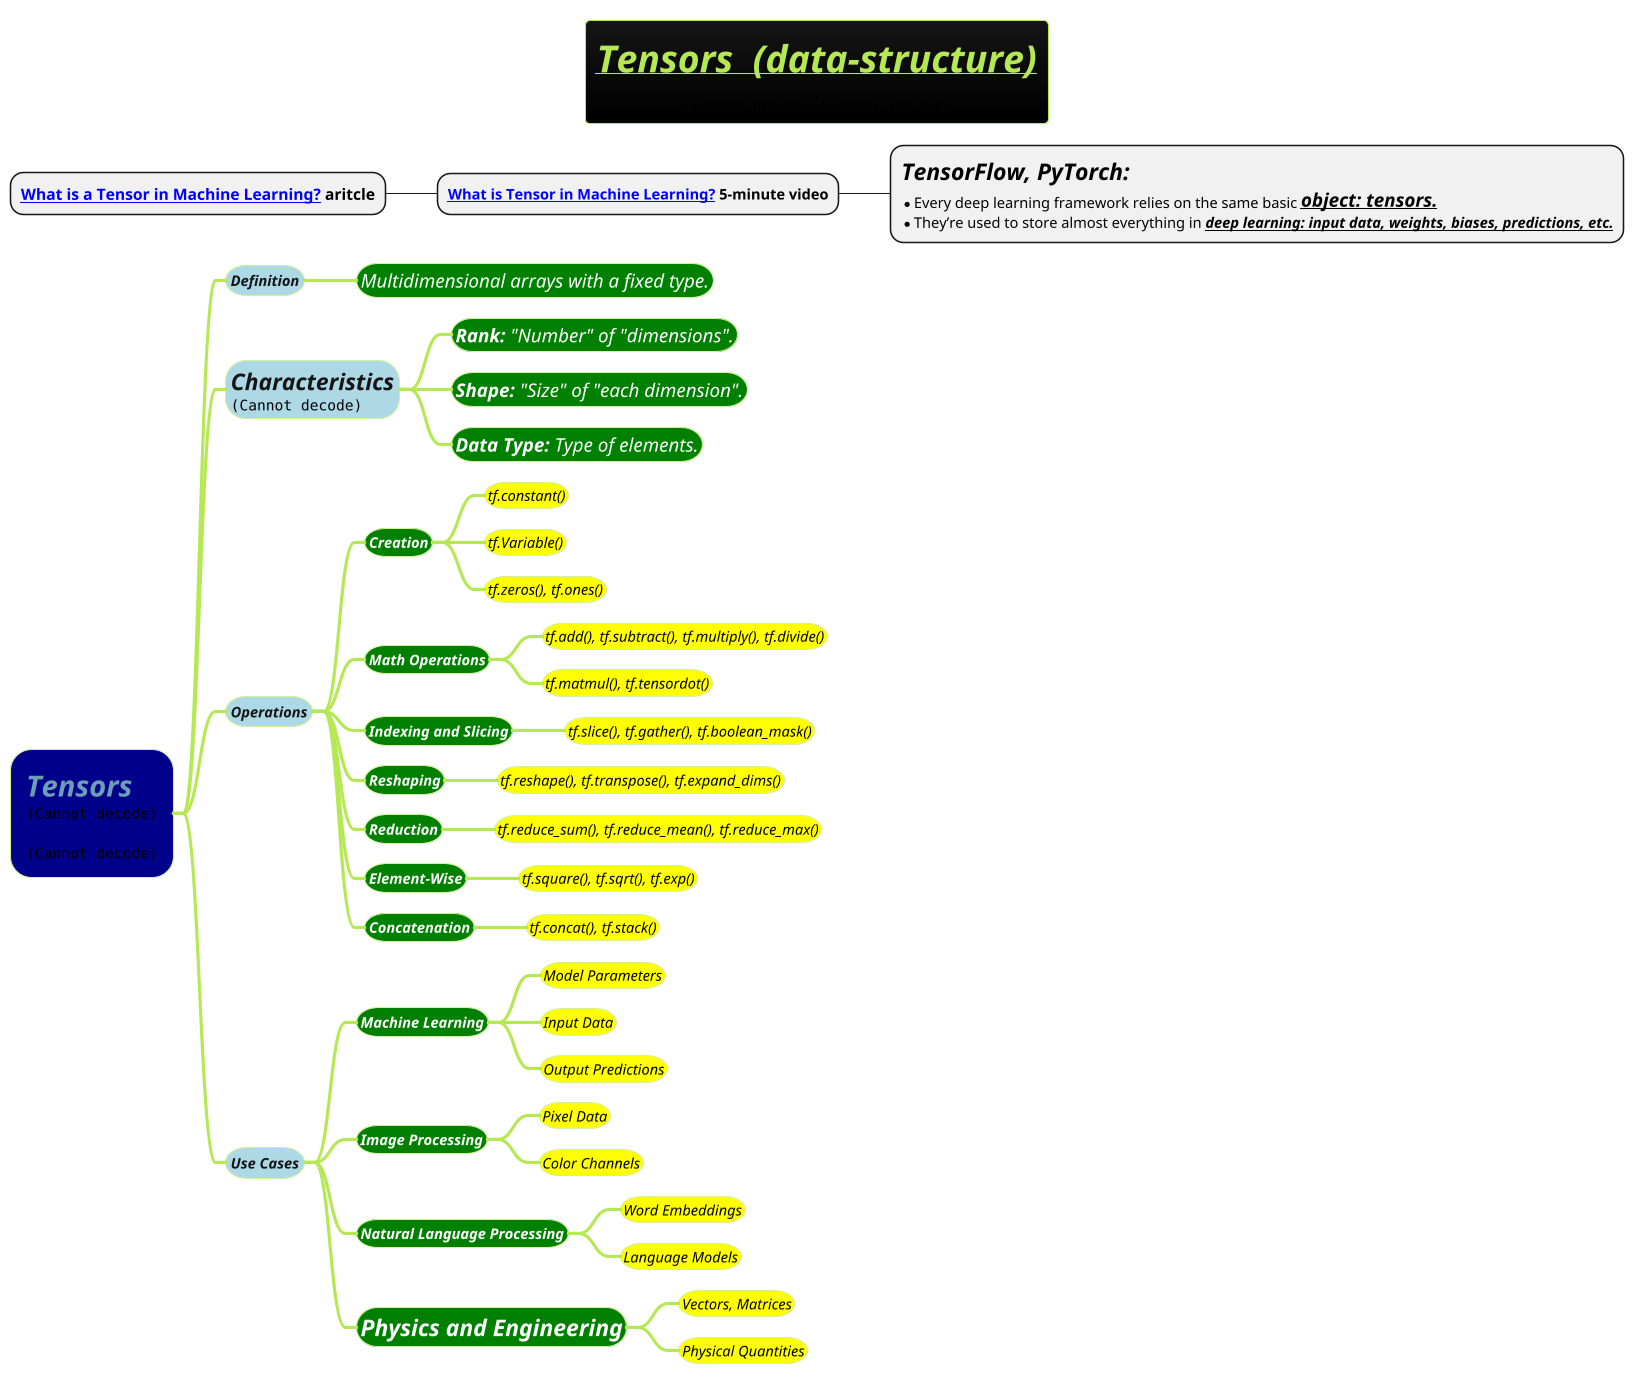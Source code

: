@startmindmap
title =<i><b><u>Tensors  (data-structure)\n<img:images/img_3.png> <img:images/img_2.png>

* <size:15><b>[[https://towardsdatascience.com/what-is-a-tensor-in-deep-learning-6dedd95d6507 What is a Tensor in Machine Learning?]] aritcle
** <b>[[https://www.youtube.com/watch?app=desktop&v=tIqoI4jGE-w&ab_channel=MinsukHeo%ED%97%88%EB%AF%BC%EC%84%9D What is Tensor in Machine Learning?]] 5-minute video
***:=<i>TensorFlow, PyTorch:
* Every deep learning framework relies on the same basic <size:18><u><i><b>object: tensors.
* They’re used to store almost everything in <size:14><u><i><b>deep learning: input data, weights, biases, predictions, etc.;
!theme hacker

*[#darkblue] <size:28><i>Tensors\n<img:images/img_5.png>\n\n<img:images/img_1.png>
**[#lightblue] <i><size:14>Definition
***[#green] <color #white><i><size:18>Multidimensional arrays with a fixed type.
**[#lightblue] <i><size:22>Characteristics\n<img:images/img_4.png>
***[#green] <color #white><i><size:18>**Rank:** "Number" of "dimensions".
***[#green] <color #white><i><size:18>**Shape:** "Size" of "each dimension".
***[#green] <color #white><i><size:18>**Data Type:** Type of elements.
**[#lightblue] <i><size:14>Operations
***[#green] <color #white><b><i><size:14>Creation
****[#yellow] <color #black><i><size:14>tf.constant()
****[#yellow] <color #black><i><size:14>tf.Variable()
****[#yellow] <color #black><i><size:14>tf.zeros(), tf.ones()
***[#green] <color #white><b><i><size:14>Math Operations
****[#yellow] <color #black><i><size:14>tf.add(), tf.subtract(), tf.multiply(), tf.divide()
****[#yellow] <color #black><i><size:14>tf.matmul(), tf.tensordot()
***[#green] <color #white><b><i><size:14>Indexing and Slicing
****[#yellow] <color #black><i><size:14>tf.slice(), tf.gather(), tf.boolean_mask()
***[#green] <color #white><b><i><size:14>Reshaping
****[#yellow] <color #black><i><size:14>tf.reshape(), tf.transpose(), tf.expand_dims()
***[#green] <color #white><b><i><size:14>Reduction
****[#yellow] <color #black><i><size:14>tf.reduce_sum(), tf.reduce_mean(), tf.reduce_max()
***[#green] <color #white><b><i><size:14>Element-Wise
****[#yellow] <color #black><i><size:14>tf.square(), tf.sqrt(), tf.exp()
***[#green] <color #white><b><i><size:14>Concatenation
****[#yellow] <color #black><i><size:14>tf.concat(), tf.stack()
**[#lightblue] <i><size:14>Use Cases
***[#green] <color #white><b><i><size:14>Machine Learning
****[#yellow] <color #black><i><size:14>Model Parameters
****[#yellow] <color #black><i><size:14>Input Data
****[#yellow] <color #black><i><size:14>Output Predictions
***[#green] <color #white><b><i><size:14>Image Processing
****[#yellow] <color #black><i><size:14>Pixel Data
****[#yellow] <color #black><i><size:14>Color Channels
***[#green] <color #white><b><i><size:14>Natural Language Processing
****[#yellow] <color #black><i><size:14>Word Embeddings
****[#yellow] <color #black><i><size:14>Language Models
***[#green] <color #white><b><i><size:22>Physics and Engineering
****[#yellow] <color #black><i><size:14>Vectors, Matrices
****[#yellow] <color #black><i><size:14>Physical Quantities
@endmindmap
